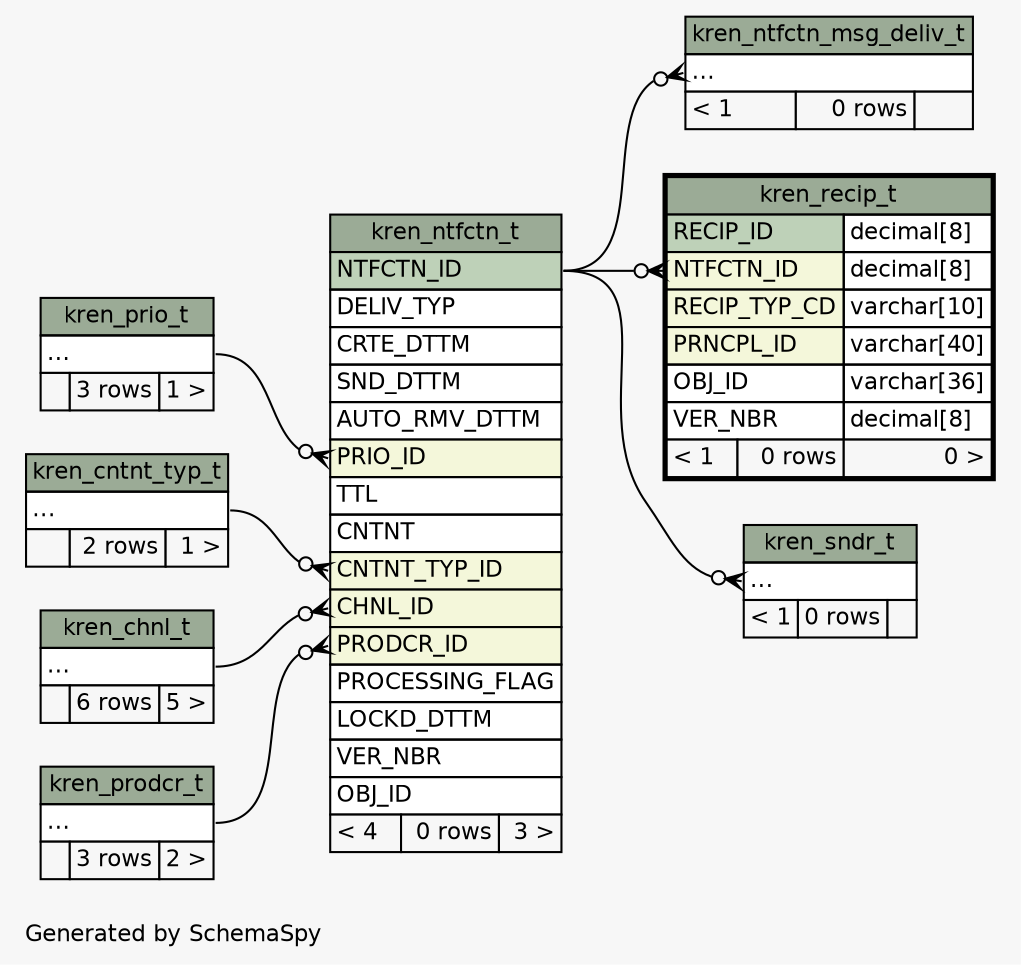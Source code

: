 // dot 2.28.0 on Mac OS X 10.7.2
// SchemaSpy rev 590
digraph "twoDegreesRelationshipsDiagram" {
  graph [
    rankdir="RL"
    bgcolor="#f7f7f7"
    label="\nGenerated by SchemaSpy"
    labeljust="l"
    nodesep="0.18"
    ranksep="0.46"
    fontname="Helvetica"
    fontsize="11"
  ];
  node [
    fontname="Helvetica"
    fontsize="11"
    shape="plaintext"
  ];
  edge [
    arrowsize="0.8"
  ];
  "kren_ntfctn_msg_deliv_t":"elipses":w -> "kren_ntfctn_t":"NTFCTN_ID":e [arrowhead=none dir=back arrowtail=crowodot];
  "kren_ntfctn_t":"CHNL_ID":w -> "kren_chnl_t":"elipses":e [arrowhead=none dir=back arrowtail=crowodot];
  "kren_ntfctn_t":"CNTNT_TYP_ID":w -> "kren_cntnt_typ_t":"elipses":e [arrowhead=none dir=back arrowtail=crowodot];
  "kren_ntfctn_t":"PRIO_ID":w -> "kren_prio_t":"elipses":e [arrowhead=none dir=back arrowtail=crowodot];
  "kren_ntfctn_t":"PRODCR_ID":w -> "kren_prodcr_t":"elipses":e [arrowhead=none dir=back arrowtail=crowodot];
  "kren_recip_t":"NTFCTN_ID":w -> "kren_ntfctn_t":"NTFCTN_ID":e [arrowhead=none dir=back arrowtail=crowodot];
  "kren_sndr_t":"elipses":w -> "kren_ntfctn_t":"NTFCTN_ID":e [arrowhead=none dir=back arrowtail=crowodot];
  "kren_chnl_t" [
    label=<
    <TABLE BORDER="0" CELLBORDER="1" CELLSPACING="0" BGCOLOR="#ffffff">
      <TR><TD COLSPAN="3" BGCOLOR="#9bab96" ALIGN="CENTER">kren_chnl_t</TD></TR>
      <TR><TD PORT="elipses" COLSPAN="3" ALIGN="LEFT">...</TD></TR>
      <TR><TD ALIGN="LEFT" BGCOLOR="#f7f7f7">  </TD><TD ALIGN="RIGHT" BGCOLOR="#f7f7f7">6 rows</TD><TD ALIGN="RIGHT" BGCOLOR="#f7f7f7">5 &gt;</TD></TR>
    </TABLE>>
    URL="kren_chnl_t.html"
    tooltip="kren_chnl_t"
  ];
  "kren_cntnt_typ_t" [
    label=<
    <TABLE BORDER="0" CELLBORDER="1" CELLSPACING="0" BGCOLOR="#ffffff">
      <TR><TD COLSPAN="3" BGCOLOR="#9bab96" ALIGN="CENTER">kren_cntnt_typ_t</TD></TR>
      <TR><TD PORT="elipses" COLSPAN="3" ALIGN="LEFT">...</TD></TR>
      <TR><TD ALIGN="LEFT" BGCOLOR="#f7f7f7">  </TD><TD ALIGN="RIGHT" BGCOLOR="#f7f7f7">2 rows</TD><TD ALIGN="RIGHT" BGCOLOR="#f7f7f7">1 &gt;</TD></TR>
    </TABLE>>
    URL="kren_cntnt_typ_t.html"
    tooltip="kren_cntnt_typ_t"
  ];
  "kren_ntfctn_msg_deliv_t" [
    label=<
    <TABLE BORDER="0" CELLBORDER="1" CELLSPACING="0" BGCOLOR="#ffffff">
      <TR><TD COLSPAN="3" BGCOLOR="#9bab96" ALIGN="CENTER">kren_ntfctn_msg_deliv_t</TD></TR>
      <TR><TD PORT="elipses" COLSPAN="3" ALIGN="LEFT">...</TD></TR>
      <TR><TD ALIGN="LEFT" BGCOLOR="#f7f7f7">&lt; 1</TD><TD ALIGN="RIGHT" BGCOLOR="#f7f7f7">0 rows</TD><TD ALIGN="RIGHT" BGCOLOR="#f7f7f7">  </TD></TR>
    </TABLE>>
    URL="kren_ntfctn_msg_deliv_t.html"
    tooltip="kren_ntfctn_msg_deliv_t"
  ];
  "kren_ntfctn_t" [
    label=<
    <TABLE BORDER="0" CELLBORDER="1" CELLSPACING="0" BGCOLOR="#ffffff">
      <TR><TD COLSPAN="3" BGCOLOR="#9bab96" ALIGN="CENTER">kren_ntfctn_t</TD></TR>
      <TR><TD PORT="NTFCTN_ID" COLSPAN="3" BGCOLOR="#bed1b8" ALIGN="LEFT">NTFCTN_ID</TD></TR>
      <TR><TD PORT="DELIV_TYP" COLSPAN="3" ALIGN="LEFT">DELIV_TYP</TD></TR>
      <TR><TD PORT="CRTE_DTTM" COLSPAN="3" ALIGN="LEFT">CRTE_DTTM</TD></TR>
      <TR><TD PORT="SND_DTTM" COLSPAN="3" ALIGN="LEFT">SND_DTTM</TD></TR>
      <TR><TD PORT="AUTO_RMV_DTTM" COLSPAN="3" ALIGN="LEFT">AUTO_RMV_DTTM</TD></TR>
      <TR><TD PORT="PRIO_ID" COLSPAN="3" BGCOLOR="#f4f7da" ALIGN="LEFT">PRIO_ID</TD></TR>
      <TR><TD PORT="TTL" COLSPAN="3" ALIGN="LEFT">TTL</TD></TR>
      <TR><TD PORT="CNTNT" COLSPAN="3" ALIGN="LEFT">CNTNT</TD></TR>
      <TR><TD PORT="CNTNT_TYP_ID" COLSPAN="3" BGCOLOR="#f4f7da" ALIGN="LEFT">CNTNT_TYP_ID</TD></TR>
      <TR><TD PORT="CHNL_ID" COLSPAN="3" BGCOLOR="#f4f7da" ALIGN="LEFT">CHNL_ID</TD></TR>
      <TR><TD PORT="PRODCR_ID" COLSPAN="3" BGCOLOR="#f4f7da" ALIGN="LEFT">PRODCR_ID</TD></TR>
      <TR><TD PORT="PROCESSING_FLAG" COLSPAN="3" ALIGN="LEFT">PROCESSING_FLAG</TD></TR>
      <TR><TD PORT="LOCKD_DTTM" COLSPAN="3" ALIGN="LEFT">LOCKD_DTTM</TD></TR>
      <TR><TD PORT="VER_NBR" COLSPAN="3" ALIGN="LEFT">VER_NBR</TD></TR>
      <TR><TD PORT="OBJ_ID" COLSPAN="3" ALIGN="LEFT">OBJ_ID</TD></TR>
      <TR><TD ALIGN="LEFT" BGCOLOR="#f7f7f7">&lt; 4</TD><TD ALIGN="RIGHT" BGCOLOR="#f7f7f7">0 rows</TD><TD ALIGN="RIGHT" BGCOLOR="#f7f7f7">3 &gt;</TD></TR>
    </TABLE>>
    URL="kren_ntfctn_t.html"
    tooltip="kren_ntfctn_t"
  ];
  "kren_prio_t" [
    label=<
    <TABLE BORDER="0" CELLBORDER="1" CELLSPACING="0" BGCOLOR="#ffffff">
      <TR><TD COLSPAN="3" BGCOLOR="#9bab96" ALIGN="CENTER">kren_prio_t</TD></TR>
      <TR><TD PORT="elipses" COLSPAN="3" ALIGN="LEFT">...</TD></TR>
      <TR><TD ALIGN="LEFT" BGCOLOR="#f7f7f7">  </TD><TD ALIGN="RIGHT" BGCOLOR="#f7f7f7">3 rows</TD><TD ALIGN="RIGHT" BGCOLOR="#f7f7f7">1 &gt;</TD></TR>
    </TABLE>>
    URL="kren_prio_t.html"
    tooltip="kren_prio_t"
  ];
  "kren_prodcr_t" [
    label=<
    <TABLE BORDER="0" CELLBORDER="1" CELLSPACING="0" BGCOLOR="#ffffff">
      <TR><TD COLSPAN="3" BGCOLOR="#9bab96" ALIGN="CENTER">kren_prodcr_t</TD></TR>
      <TR><TD PORT="elipses" COLSPAN="3" ALIGN="LEFT">...</TD></TR>
      <TR><TD ALIGN="LEFT" BGCOLOR="#f7f7f7">  </TD><TD ALIGN="RIGHT" BGCOLOR="#f7f7f7">3 rows</TD><TD ALIGN="RIGHT" BGCOLOR="#f7f7f7">2 &gt;</TD></TR>
    </TABLE>>
    URL="kren_prodcr_t.html"
    tooltip="kren_prodcr_t"
  ];
  "kren_recip_t" [
    label=<
    <TABLE BORDER="2" CELLBORDER="1" CELLSPACING="0" BGCOLOR="#ffffff">
      <TR><TD COLSPAN="3" BGCOLOR="#9bab96" ALIGN="CENTER">kren_recip_t</TD></TR>
      <TR><TD PORT="RECIP_ID" COLSPAN="2" BGCOLOR="#bed1b8" ALIGN="LEFT">RECIP_ID</TD><TD PORT="RECIP_ID.type" ALIGN="LEFT">decimal[8]</TD></TR>
      <TR><TD PORT="NTFCTN_ID" COLSPAN="2" BGCOLOR="#f4f7da" ALIGN="LEFT">NTFCTN_ID</TD><TD PORT="NTFCTN_ID.type" ALIGN="LEFT">decimal[8]</TD></TR>
      <TR><TD PORT="RECIP_TYP_CD" COLSPAN="2" BGCOLOR="#f4f7da" ALIGN="LEFT">RECIP_TYP_CD</TD><TD PORT="RECIP_TYP_CD.type" ALIGN="LEFT">varchar[10]</TD></TR>
      <TR><TD PORT="PRNCPL_ID" COLSPAN="2" BGCOLOR="#f4f7da" ALIGN="LEFT">PRNCPL_ID</TD><TD PORT="PRNCPL_ID.type" ALIGN="LEFT">varchar[40]</TD></TR>
      <TR><TD PORT="OBJ_ID" COLSPAN="2" ALIGN="LEFT">OBJ_ID</TD><TD PORT="OBJ_ID.type" ALIGN="LEFT">varchar[36]</TD></TR>
      <TR><TD PORT="VER_NBR" COLSPAN="2" ALIGN="LEFT">VER_NBR</TD><TD PORT="VER_NBR.type" ALIGN="LEFT">decimal[8]</TD></TR>
      <TR><TD ALIGN="LEFT" BGCOLOR="#f7f7f7">&lt; 1</TD><TD ALIGN="RIGHT" BGCOLOR="#f7f7f7">0 rows</TD><TD ALIGN="RIGHT" BGCOLOR="#f7f7f7">0 &gt;</TD></TR>
    </TABLE>>
    URL="kren_recip_t.html"
    tooltip="kren_recip_t"
  ];
  "kren_sndr_t" [
    label=<
    <TABLE BORDER="0" CELLBORDER="1" CELLSPACING="0" BGCOLOR="#ffffff">
      <TR><TD COLSPAN="3" BGCOLOR="#9bab96" ALIGN="CENTER">kren_sndr_t</TD></TR>
      <TR><TD PORT="elipses" COLSPAN="3" ALIGN="LEFT">...</TD></TR>
      <TR><TD ALIGN="LEFT" BGCOLOR="#f7f7f7">&lt; 1</TD><TD ALIGN="RIGHT" BGCOLOR="#f7f7f7">0 rows</TD><TD ALIGN="RIGHT" BGCOLOR="#f7f7f7">  </TD></TR>
    </TABLE>>
    URL="kren_sndr_t.html"
    tooltip="kren_sndr_t"
  ];
}
